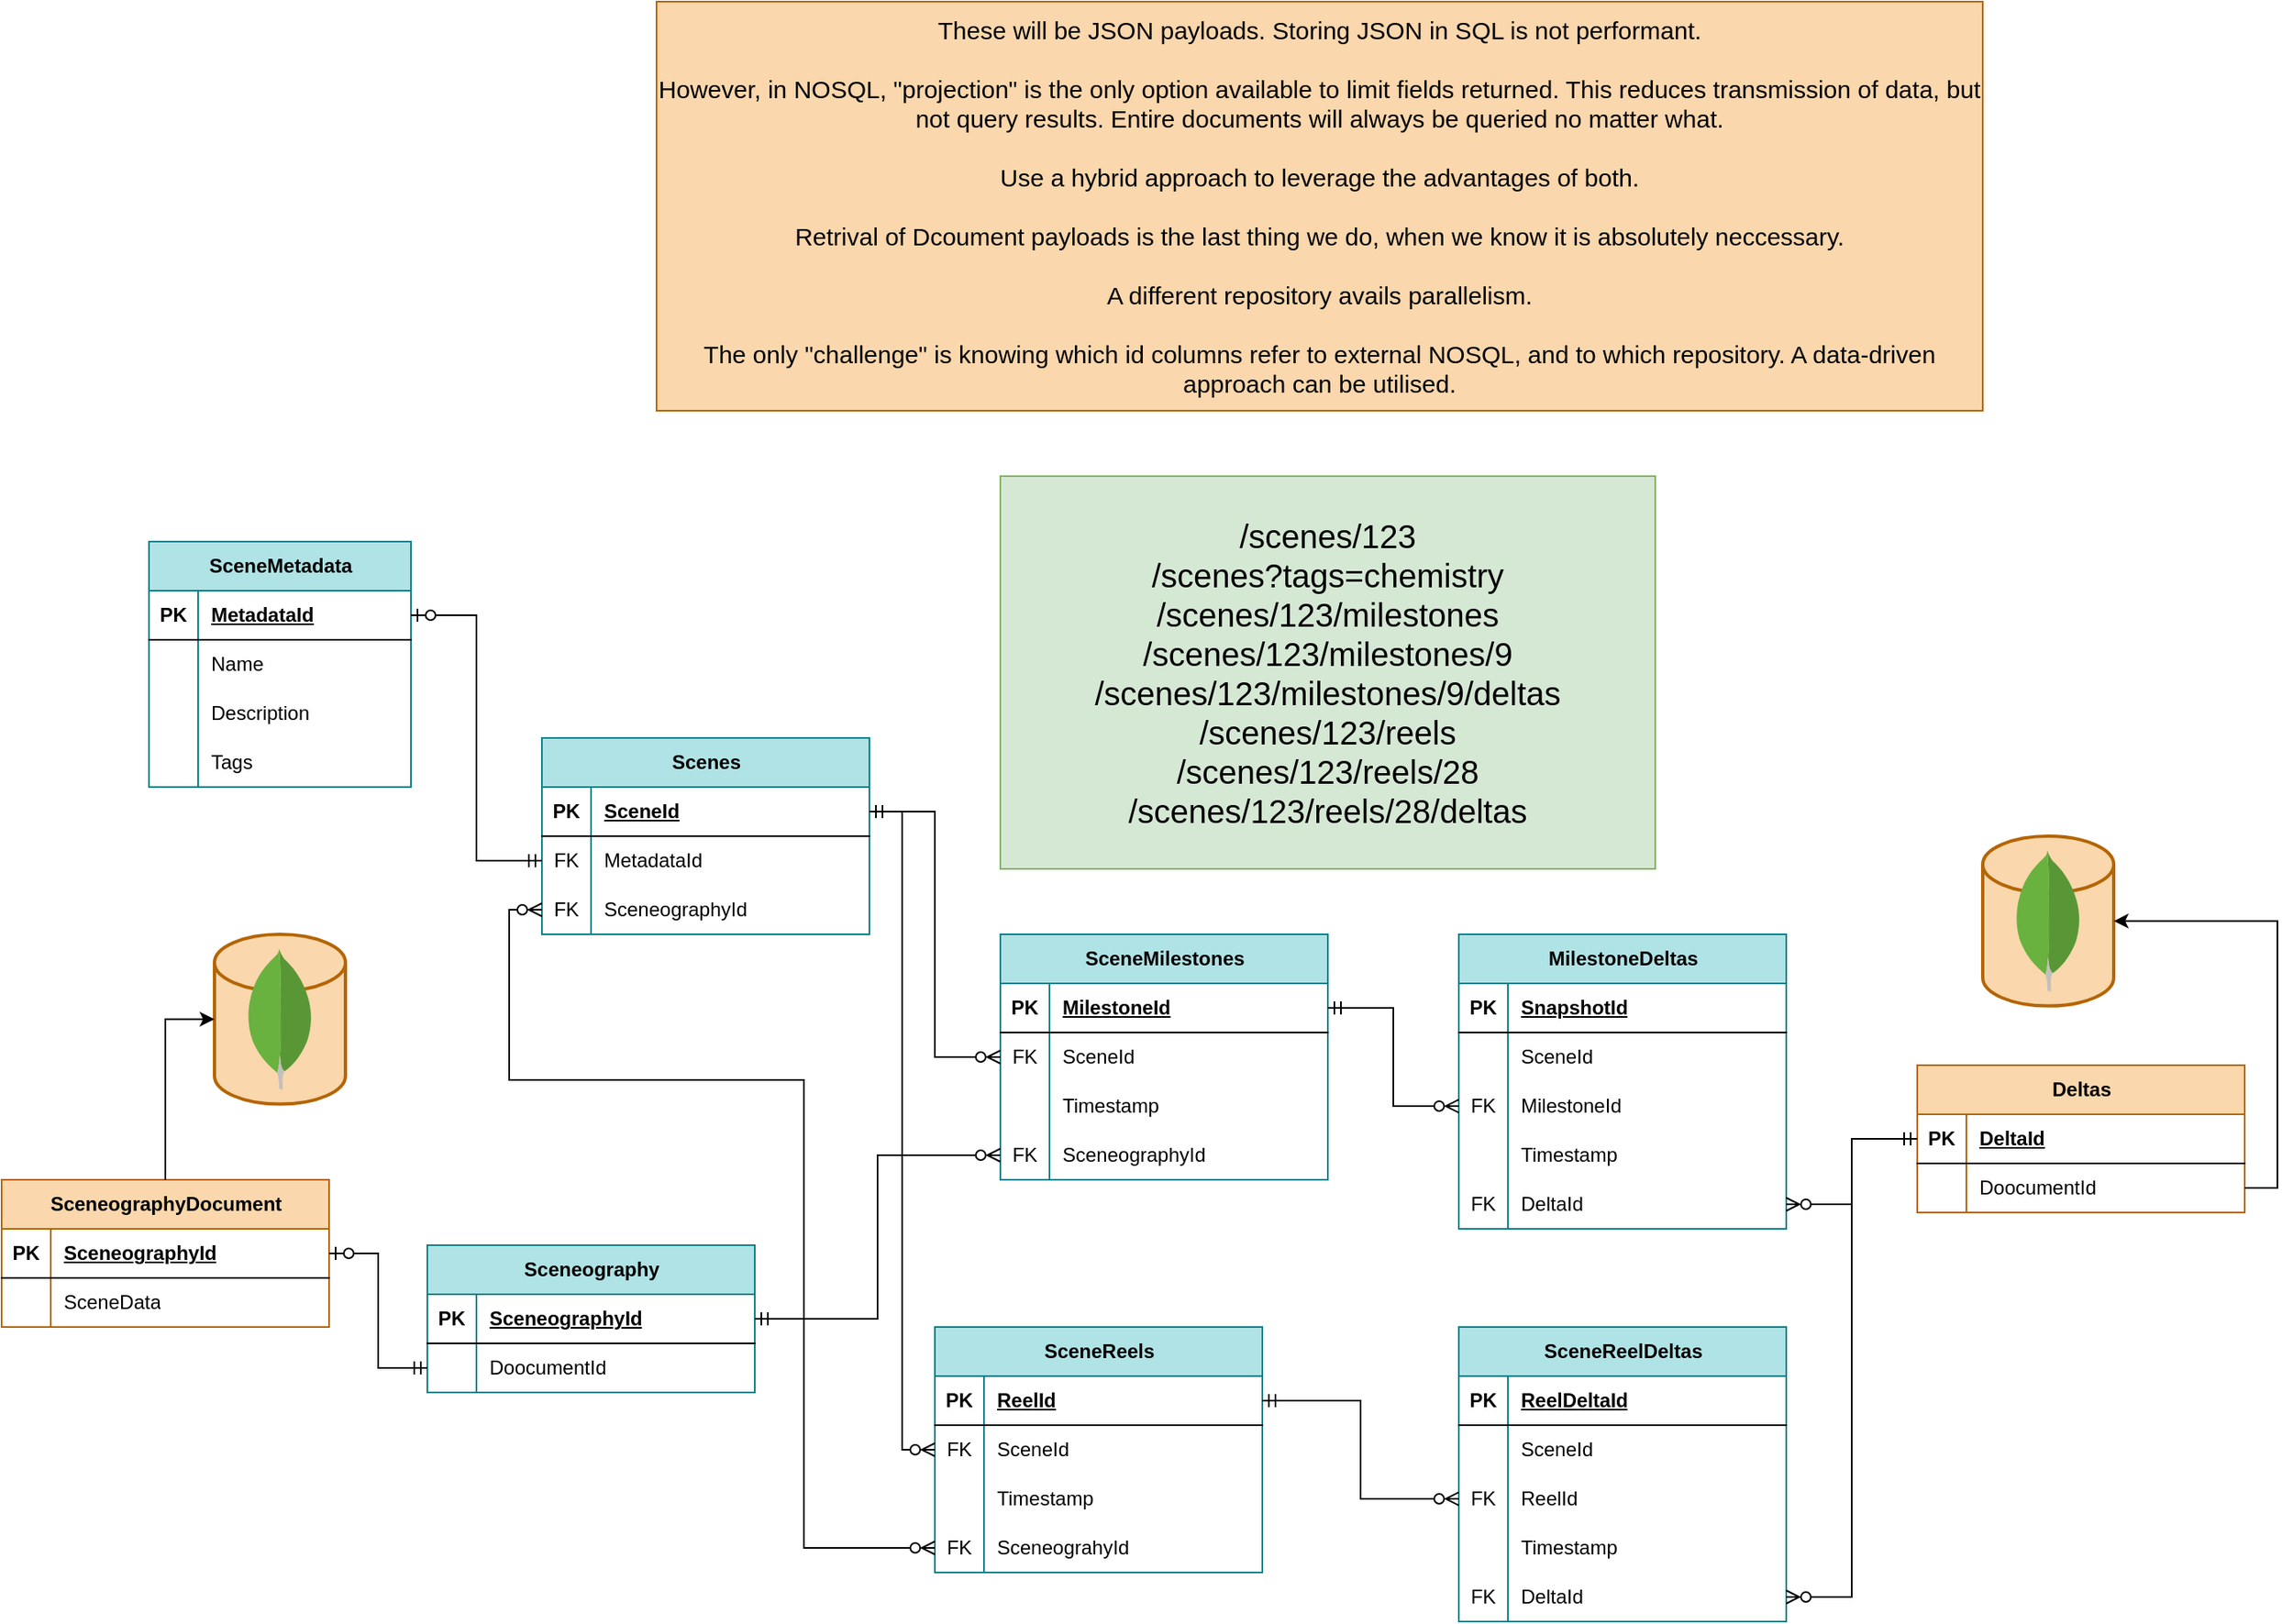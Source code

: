 <mxfile version="22.1.22" type="embed">
  <diagram name="Page-1" id="P_MD2j_ZUE4ZtDfhTyWo">
    <mxGraphModel dx="2121" dy="51" grid="1" gridSize="10" guides="1" tooltips="1" connect="1" arrows="1" fold="1" page="1" pageScale="1" pageWidth="850" pageHeight="1100" math="0" shadow="0">
      <root>
        <mxCell id="0" />
        <mxCell id="1" parent="0" />
        <mxCell id="7uzW13jmtmVl0naT6wPG-2" value="Scenes" style="shape=table;startSize=30;container=1;collapsible=1;childLayout=tableLayout;fixedRows=1;rowLines=0;fontStyle=1;align=center;resizeLast=1;html=1;fillColor=#b0e3e6;strokeColor=#0e8088;" parent="1" vertex="1">
          <mxGeometry x="320" y="1600" width="200" height="120" as="geometry" />
        </mxCell>
        <mxCell id="7uzW13jmtmVl0naT6wPG-3" value="" style="shape=tableRow;horizontal=0;startSize=0;swimlaneHead=0;swimlaneBody=0;fillColor=none;collapsible=0;dropTarget=0;points=[[0,0.5],[1,0.5]];portConstraint=eastwest;top=0;left=0;right=0;bottom=1;" parent="7uzW13jmtmVl0naT6wPG-2" vertex="1">
          <mxGeometry y="30" width="200" height="30" as="geometry" />
        </mxCell>
        <mxCell id="7uzW13jmtmVl0naT6wPG-4" value="PK" style="shape=partialRectangle;connectable=0;fillColor=none;top=0;left=0;bottom=0;right=0;fontStyle=1;overflow=hidden;whiteSpace=wrap;html=1;" parent="7uzW13jmtmVl0naT6wPG-3" vertex="1">
          <mxGeometry width="30" height="30" as="geometry">
            <mxRectangle width="30" height="30" as="alternateBounds" />
          </mxGeometry>
        </mxCell>
        <mxCell id="7uzW13jmtmVl0naT6wPG-5" value="SceneId" style="shape=partialRectangle;connectable=0;fillColor=none;top=0;left=0;bottom=0;right=0;align=left;spacingLeft=6;fontStyle=5;overflow=hidden;whiteSpace=wrap;html=1;" parent="7uzW13jmtmVl0naT6wPG-3" vertex="1">
          <mxGeometry x="30" width="170" height="30" as="geometry">
            <mxRectangle width="170" height="30" as="alternateBounds" />
          </mxGeometry>
        </mxCell>
        <mxCell id="7uzW13jmtmVl0naT6wPG-6" value="" style="shape=tableRow;horizontal=0;startSize=0;swimlaneHead=0;swimlaneBody=0;fillColor=none;collapsible=0;dropTarget=0;points=[[0,0.5],[1,0.5]];portConstraint=eastwest;top=0;left=0;right=0;bottom=0;" parent="7uzW13jmtmVl0naT6wPG-2" vertex="1">
          <mxGeometry y="60" width="200" height="30" as="geometry" />
        </mxCell>
        <mxCell id="7uzW13jmtmVl0naT6wPG-7" value="FK" style="shape=partialRectangle;connectable=0;fillColor=none;top=0;left=0;bottom=0;right=0;editable=1;overflow=hidden;whiteSpace=wrap;html=1;" parent="7uzW13jmtmVl0naT6wPG-6" vertex="1">
          <mxGeometry width="30" height="30" as="geometry">
            <mxRectangle width="30" height="30" as="alternateBounds" />
          </mxGeometry>
        </mxCell>
        <mxCell id="7uzW13jmtmVl0naT6wPG-8" value="MetadataId" style="shape=partialRectangle;connectable=0;fillColor=none;top=0;left=0;bottom=0;right=0;align=left;spacingLeft=6;overflow=hidden;whiteSpace=wrap;html=1;" parent="7uzW13jmtmVl0naT6wPG-6" vertex="1">
          <mxGeometry x="30" width="170" height="30" as="geometry">
            <mxRectangle width="170" height="30" as="alternateBounds" />
          </mxGeometry>
        </mxCell>
        <mxCell id="7uzW13jmtmVl0naT6wPG-9" value="" style="shape=tableRow;horizontal=0;startSize=0;swimlaneHead=0;swimlaneBody=0;fillColor=none;collapsible=0;dropTarget=0;points=[[0,0.5],[1,0.5]];portConstraint=eastwest;top=0;left=0;right=0;bottom=0;" parent="7uzW13jmtmVl0naT6wPG-2" vertex="1">
          <mxGeometry y="90" width="200" height="30" as="geometry" />
        </mxCell>
        <mxCell id="7uzW13jmtmVl0naT6wPG-10" value="FK" style="shape=partialRectangle;connectable=0;fillColor=none;top=0;left=0;bottom=0;right=0;editable=1;overflow=hidden;whiteSpace=wrap;html=1;" parent="7uzW13jmtmVl0naT6wPG-9" vertex="1">
          <mxGeometry width="30" height="30" as="geometry">
            <mxRectangle width="30" height="30" as="alternateBounds" />
          </mxGeometry>
        </mxCell>
        <mxCell id="7uzW13jmtmVl0naT6wPG-11" value="SceneographyId" style="shape=partialRectangle;connectable=0;fillColor=none;top=0;left=0;bottom=0;right=0;align=left;spacingLeft=6;overflow=hidden;whiteSpace=wrap;html=1;" parent="7uzW13jmtmVl0naT6wPG-9" vertex="1">
          <mxGeometry x="30" width="170" height="30" as="geometry">
            <mxRectangle width="170" height="30" as="alternateBounds" />
          </mxGeometry>
        </mxCell>
        <mxCell id="7uzW13jmtmVl0naT6wPG-27" value="SceneMilestones" style="shape=table;startSize=30;container=1;collapsible=1;childLayout=tableLayout;fixedRows=1;rowLines=0;fontStyle=1;align=center;resizeLast=1;html=1;fillColor=#b0e3e6;strokeColor=#0e8088;" parent="1" vertex="1">
          <mxGeometry x="600" y="1720" width="200" height="150" as="geometry" />
        </mxCell>
        <mxCell id="7uzW13jmtmVl0naT6wPG-28" value="" style="shape=tableRow;horizontal=0;startSize=0;swimlaneHead=0;swimlaneBody=0;fillColor=none;collapsible=0;dropTarget=0;points=[[0,0.5],[1,0.5]];portConstraint=eastwest;top=0;left=0;right=0;bottom=1;" parent="7uzW13jmtmVl0naT6wPG-27" vertex="1">
          <mxGeometry y="30" width="200" height="30" as="geometry" />
        </mxCell>
        <mxCell id="7uzW13jmtmVl0naT6wPG-29" value="PK" style="shape=partialRectangle;connectable=0;fillColor=none;top=0;left=0;bottom=0;right=0;fontStyle=1;overflow=hidden;whiteSpace=wrap;html=1;" parent="7uzW13jmtmVl0naT6wPG-28" vertex="1">
          <mxGeometry width="30" height="30" as="geometry">
            <mxRectangle width="30" height="30" as="alternateBounds" />
          </mxGeometry>
        </mxCell>
        <mxCell id="7uzW13jmtmVl0naT6wPG-30" value="MilestoneId" style="shape=partialRectangle;connectable=0;fillColor=none;top=0;left=0;bottom=0;right=0;align=left;spacingLeft=6;fontStyle=5;overflow=hidden;whiteSpace=wrap;html=1;" parent="7uzW13jmtmVl0naT6wPG-28" vertex="1">
          <mxGeometry x="30" width="170" height="30" as="geometry">
            <mxRectangle width="170" height="30" as="alternateBounds" />
          </mxGeometry>
        </mxCell>
        <mxCell id="7uzW13jmtmVl0naT6wPG-31" value="" style="shape=tableRow;horizontal=0;startSize=0;swimlaneHead=0;swimlaneBody=0;fillColor=none;collapsible=0;dropTarget=0;points=[[0,0.5],[1,0.5]];portConstraint=eastwest;top=0;left=0;right=0;bottom=0;" parent="7uzW13jmtmVl0naT6wPG-27" vertex="1">
          <mxGeometry y="60" width="200" height="30" as="geometry" />
        </mxCell>
        <mxCell id="7uzW13jmtmVl0naT6wPG-32" value="FK" style="shape=partialRectangle;connectable=0;fillColor=none;top=0;left=0;bottom=0;right=0;editable=1;overflow=hidden;whiteSpace=wrap;html=1;" parent="7uzW13jmtmVl0naT6wPG-31" vertex="1">
          <mxGeometry width="30" height="30" as="geometry">
            <mxRectangle width="30" height="30" as="alternateBounds" />
          </mxGeometry>
        </mxCell>
        <mxCell id="7uzW13jmtmVl0naT6wPG-33" value="SceneId" style="shape=partialRectangle;connectable=0;fillColor=none;top=0;left=0;bottom=0;right=0;align=left;spacingLeft=6;overflow=hidden;whiteSpace=wrap;html=1;" parent="7uzW13jmtmVl0naT6wPG-31" vertex="1">
          <mxGeometry x="30" width="170" height="30" as="geometry">
            <mxRectangle width="170" height="30" as="alternateBounds" />
          </mxGeometry>
        </mxCell>
        <mxCell id="7uzW13jmtmVl0naT6wPG-34" value="" style="shape=tableRow;horizontal=0;startSize=0;swimlaneHead=0;swimlaneBody=0;fillColor=none;collapsible=0;dropTarget=0;points=[[0,0.5],[1,0.5]];portConstraint=eastwest;top=0;left=0;right=0;bottom=0;" parent="7uzW13jmtmVl0naT6wPG-27" vertex="1">
          <mxGeometry y="90" width="200" height="30" as="geometry" />
        </mxCell>
        <mxCell id="7uzW13jmtmVl0naT6wPG-35" value="" style="shape=partialRectangle;connectable=0;fillColor=none;top=0;left=0;bottom=0;right=0;editable=1;overflow=hidden;whiteSpace=wrap;html=1;" parent="7uzW13jmtmVl0naT6wPG-34" vertex="1">
          <mxGeometry width="30" height="30" as="geometry">
            <mxRectangle width="30" height="30" as="alternateBounds" />
          </mxGeometry>
        </mxCell>
        <mxCell id="7uzW13jmtmVl0naT6wPG-36" value="Timestamp" style="shape=partialRectangle;connectable=0;fillColor=none;top=0;left=0;bottom=0;right=0;align=left;spacingLeft=6;overflow=hidden;whiteSpace=wrap;html=1;" parent="7uzW13jmtmVl0naT6wPG-34" vertex="1">
          <mxGeometry x="30" width="170" height="30" as="geometry">
            <mxRectangle width="170" height="30" as="alternateBounds" />
          </mxGeometry>
        </mxCell>
        <mxCell id="7uzW13jmtmVl0naT6wPG-37" value="" style="shape=tableRow;horizontal=0;startSize=0;swimlaneHead=0;swimlaneBody=0;fillColor=none;collapsible=0;dropTarget=0;points=[[0,0.5],[1,0.5]];portConstraint=eastwest;top=0;left=0;right=0;bottom=0;" parent="7uzW13jmtmVl0naT6wPG-27" vertex="1">
          <mxGeometry y="120" width="200" height="30" as="geometry" />
        </mxCell>
        <mxCell id="7uzW13jmtmVl0naT6wPG-38" value="FK" style="shape=partialRectangle;connectable=0;fillColor=none;top=0;left=0;bottom=0;right=0;editable=1;overflow=hidden;whiteSpace=wrap;html=1;" parent="7uzW13jmtmVl0naT6wPG-37" vertex="1">
          <mxGeometry width="30" height="30" as="geometry">
            <mxRectangle width="30" height="30" as="alternateBounds" />
          </mxGeometry>
        </mxCell>
        <mxCell id="7uzW13jmtmVl0naT6wPG-39" value="SceneographyId" style="shape=partialRectangle;connectable=0;fillColor=none;top=0;left=0;bottom=0;right=0;align=left;spacingLeft=6;overflow=hidden;whiteSpace=wrap;html=1;" parent="7uzW13jmtmVl0naT6wPG-37" vertex="1">
          <mxGeometry x="30" width="170" height="30" as="geometry">
            <mxRectangle width="170" height="30" as="alternateBounds" />
          </mxGeometry>
        </mxCell>
        <mxCell id="7uzW13jmtmVl0naT6wPG-46" value="SceneMetadata" style="shape=table;startSize=30;container=1;collapsible=1;childLayout=tableLayout;fixedRows=1;rowLines=0;fontStyle=1;align=center;resizeLast=1;html=1;fillColor=#b0e3e6;strokeColor=#0e8088;" parent="1" vertex="1">
          <mxGeometry x="80" y="1480" width="160" height="150" as="geometry" />
        </mxCell>
        <mxCell id="7uzW13jmtmVl0naT6wPG-47" value="" style="shape=tableRow;horizontal=0;startSize=0;swimlaneHead=0;swimlaneBody=0;fillColor=none;collapsible=0;dropTarget=0;points=[[0,0.5],[1,0.5]];portConstraint=eastwest;top=0;left=0;right=0;bottom=1;" parent="7uzW13jmtmVl0naT6wPG-46" vertex="1">
          <mxGeometry y="30" width="160" height="30" as="geometry" />
        </mxCell>
        <mxCell id="7uzW13jmtmVl0naT6wPG-48" value="PK" style="shape=partialRectangle;connectable=0;fillColor=none;top=0;left=0;bottom=0;right=0;fontStyle=1;overflow=hidden;whiteSpace=wrap;html=1;" parent="7uzW13jmtmVl0naT6wPG-47" vertex="1">
          <mxGeometry width="30" height="30" as="geometry">
            <mxRectangle width="30" height="30" as="alternateBounds" />
          </mxGeometry>
        </mxCell>
        <mxCell id="7uzW13jmtmVl0naT6wPG-49" value="MetadataId" style="shape=partialRectangle;connectable=0;fillColor=none;top=0;left=0;bottom=0;right=0;align=left;spacingLeft=6;fontStyle=5;overflow=hidden;whiteSpace=wrap;html=1;" parent="7uzW13jmtmVl0naT6wPG-47" vertex="1">
          <mxGeometry x="30" width="130" height="30" as="geometry">
            <mxRectangle width="130" height="30" as="alternateBounds" />
          </mxGeometry>
        </mxCell>
        <mxCell id="7uzW13jmtmVl0naT6wPG-50" value="" style="shape=tableRow;horizontal=0;startSize=0;swimlaneHead=0;swimlaneBody=0;fillColor=none;collapsible=0;dropTarget=0;points=[[0,0.5],[1,0.5]];portConstraint=eastwest;top=0;left=0;right=0;bottom=0;" parent="7uzW13jmtmVl0naT6wPG-46" vertex="1">
          <mxGeometry y="60" width="160" height="30" as="geometry" />
        </mxCell>
        <mxCell id="7uzW13jmtmVl0naT6wPG-51" value="" style="shape=partialRectangle;connectable=0;fillColor=none;top=0;left=0;bottom=0;right=0;editable=1;overflow=hidden;whiteSpace=wrap;html=1;" parent="7uzW13jmtmVl0naT6wPG-50" vertex="1">
          <mxGeometry width="30" height="30" as="geometry">
            <mxRectangle width="30" height="30" as="alternateBounds" />
          </mxGeometry>
        </mxCell>
        <mxCell id="7uzW13jmtmVl0naT6wPG-52" value="Name" style="shape=partialRectangle;connectable=0;fillColor=none;top=0;left=0;bottom=0;right=0;align=left;spacingLeft=6;overflow=hidden;whiteSpace=wrap;html=1;" parent="7uzW13jmtmVl0naT6wPG-50" vertex="1">
          <mxGeometry x="30" width="130" height="30" as="geometry">
            <mxRectangle width="130" height="30" as="alternateBounds" />
          </mxGeometry>
        </mxCell>
        <mxCell id="7uzW13jmtmVl0naT6wPG-53" value="" style="shape=tableRow;horizontal=0;startSize=0;swimlaneHead=0;swimlaneBody=0;fillColor=none;collapsible=0;dropTarget=0;points=[[0,0.5],[1,0.5]];portConstraint=eastwest;top=0;left=0;right=0;bottom=0;" parent="7uzW13jmtmVl0naT6wPG-46" vertex="1">
          <mxGeometry y="90" width="160" height="30" as="geometry" />
        </mxCell>
        <mxCell id="7uzW13jmtmVl0naT6wPG-54" value="" style="shape=partialRectangle;connectable=0;fillColor=none;top=0;left=0;bottom=0;right=0;editable=1;overflow=hidden;whiteSpace=wrap;html=1;" parent="7uzW13jmtmVl0naT6wPG-53" vertex="1">
          <mxGeometry width="30" height="30" as="geometry">
            <mxRectangle width="30" height="30" as="alternateBounds" />
          </mxGeometry>
        </mxCell>
        <mxCell id="7uzW13jmtmVl0naT6wPG-55" value="Description" style="shape=partialRectangle;connectable=0;fillColor=none;top=0;left=0;bottom=0;right=0;align=left;spacingLeft=6;overflow=hidden;whiteSpace=wrap;html=1;" parent="7uzW13jmtmVl0naT6wPG-53" vertex="1">
          <mxGeometry x="30" width="130" height="30" as="geometry">
            <mxRectangle width="130" height="30" as="alternateBounds" />
          </mxGeometry>
        </mxCell>
        <mxCell id="7uzW13jmtmVl0naT6wPG-56" value="" style="shape=tableRow;horizontal=0;startSize=0;swimlaneHead=0;swimlaneBody=0;fillColor=none;collapsible=0;dropTarget=0;points=[[0,0.5],[1,0.5]];portConstraint=eastwest;top=0;left=0;right=0;bottom=0;" parent="7uzW13jmtmVl0naT6wPG-46" vertex="1">
          <mxGeometry y="120" width="160" height="30" as="geometry" />
        </mxCell>
        <mxCell id="7uzW13jmtmVl0naT6wPG-57" value="" style="shape=partialRectangle;connectable=0;fillColor=none;top=0;left=0;bottom=0;right=0;editable=1;overflow=hidden;whiteSpace=wrap;html=1;" parent="7uzW13jmtmVl0naT6wPG-56" vertex="1">
          <mxGeometry width="30" height="30" as="geometry">
            <mxRectangle width="30" height="30" as="alternateBounds" />
          </mxGeometry>
        </mxCell>
        <mxCell id="7uzW13jmtmVl0naT6wPG-58" value="Tags" style="shape=partialRectangle;connectable=0;fillColor=none;top=0;left=0;bottom=0;right=0;align=left;spacingLeft=6;overflow=hidden;whiteSpace=wrap;html=1;" parent="7uzW13jmtmVl0naT6wPG-56" vertex="1">
          <mxGeometry x="30" width="130" height="30" as="geometry">
            <mxRectangle width="130" height="30" as="alternateBounds" />
          </mxGeometry>
        </mxCell>
        <mxCell id="7uzW13jmtmVl0naT6wPG-60" value="MilestoneDeltas" style="shape=table;startSize=30;container=1;collapsible=1;childLayout=tableLayout;fixedRows=1;rowLines=0;fontStyle=1;align=center;resizeLast=1;html=1;fillColor=#b0e3e6;strokeColor=#0e8088;" parent="1" vertex="1">
          <mxGeometry x="880" y="1720" width="200" height="180" as="geometry" />
        </mxCell>
        <mxCell id="7uzW13jmtmVl0naT6wPG-61" value="" style="shape=tableRow;horizontal=0;startSize=0;swimlaneHead=0;swimlaneBody=0;fillColor=none;collapsible=0;dropTarget=0;points=[[0,0.5],[1,0.5]];portConstraint=eastwest;top=0;left=0;right=0;bottom=1;" parent="7uzW13jmtmVl0naT6wPG-60" vertex="1">
          <mxGeometry y="30" width="200" height="30" as="geometry" />
        </mxCell>
        <mxCell id="7uzW13jmtmVl0naT6wPG-62" value="PK" style="shape=partialRectangle;connectable=0;fillColor=none;top=0;left=0;bottom=0;right=0;fontStyle=1;overflow=hidden;whiteSpace=wrap;html=1;" parent="7uzW13jmtmVl0naT6wPG-61" vertex="1">
          <mxGeometry width="30" height="30" as="geometry">
            <mxRectangle width="30" height="30" as="alternateBounds" />
          </mxGeometry>
        </mxCell>
        <mxCell id="7uzW13jmtmVl0naT6wPG-63" value="SnapshotId" style="shape=partialRectangle;connectable=0;fillColor=none;top=0;left=0;bottom=0;right=0;align=left;spacingLeft=6;fontStyle=5;overflow=hidden;whiteSpace=wrap;html=1;" parent="7uzW13jmtmVl0naT6wPG-61" vertex="1">
          <mxGeometry x="30" width="170" height="30" as="geometry">
            <mxRectangle width="170" height="30" as="alternateBounds" />
          </mxGeometry>
        </mxCell>
        <mxCell id="7uzW13jmtmVl0naT6wPG-64" value="" style="shape=tableRow;horizontal=0;startSize=0;swimlaneHead=0;swimlaneBody=0;fillColor=none;collapsible=0;dropTarget=0;points=[[0,0.5],[1,0.5]];portConstraint=eastwest;top=0;left=0;right=0;bottom=0;" parent="7uzW13jmtmVl0naT6wPG-60" vertex="1">
          <mxGeometry y="60" width="200" height="30" as="geometry" />
        </mxCell>
        <mxCell id="7uzW13jmtmVl0naT6wPG-65" value="" style="shape=partialRectangle;connectable=0;fillColor=none;top=0;left=0;bottom=0;right=0;editable=1;overflow=hidden;whiteSpace=wrap;html=1;" parent="7uzW13jmtmVl0naT6wPG-64" vertex="1">
          <mxGeometry width="30" height="30" as="geometry">
            <mxRectangle width="30" height="30" as="alternateBounds" />
          </mxGeometry>
        </mxCell>
        <mxCell id="7uzW13jmtmVl0naT6wPG-66" value="SceneId" style="shape=partialRectangle;connectable=0;top=0;left=0;bottom=0;right=0;align=left;spacingLeft=6;overflow=hidden;whiteSpace=wrap;html=1;fillColor=none;" parent="7uzW13jmtmVl0naT6wPG-64" vertex="1">
          <mxGeometry x="30" width="170" height="30" as="geometry">
            <mxRectangle width="170" height="30" as="alternateBounds" />
          </mxGeometry>
        </mxCell>
        <mxCell id="7uzW13jmtmVl0naT6wPG-67" value="" style="shape=tableRow;horizontal=0;startSize=0;swimlaneHead=0;swimlaneBody=0;fillColor=none;collapsible=0;dropTarget=0;points=[[0,0.5],[1,0.5]];portConstraint=eastwest;top=0;left=0;right=0;bottom=0;" parent="7uzW13jmtmVl0naT6wPG-60" vertex="1">
          <mxGeometry y="90" width="200" height="30" as="geometry" />
        </mxCell>
        <mxCell id="7uzW13jmtmVl0naT6wPG-68" value="FK" style="shape=partialRectangle;connectable=0;fillColor=none;top=0;left=0;bottom=0;right=0;editable=1;overflow=hidden;whiteSpace=wrap;html=1;" parent="7uzW13jmtmVl0naT6wPG-67" vertex="1">
          <mxGeometry width="30" height="30" as="geometry">
            <mxRectangle width="30" height="30" as="alternateBounds" />
          </mxGeometry>
        </mxCell>
        <mxCell id="7uzW13jmtmVl0naT6wPG-69" value="MilestoneId" style="shape=partialRectangle;connectable=0;fillColor=none;top=0;left=0;bottom=0;right=0;align=left;spacingLeft=6;overflow=hidden;whiteSpace=wrap;html=1;" parent="7uzW13jmtmVl0naT6wPG-67" vertex="1">
          <mxGeometry x="30" width="170" height="30" as="geometry">
            <mxRectangle width="170" height="30" as="alternateBounds" />
          </mxGeometry>
        </mxCell>
        <mxCell id="7uzW13jmtmVl0naT6wPG-70" value="" style="shape=tableRow;horizontal=0;startSize=0;swimlaneHead=0;swimlaneBody=0;fillColor=none;collapsible=0;dropTarget=0;points=[[0,0.5],[1,0.5]];portConstraint=eastwest;top=0;left=0;right=0;bottom=0;" parent="7uzW13jmtmVl0naT6wPG-60" vertex="1">
          <mxGeometry y="120" width="200" height="30" as="geometry" />
        </mxCell>
        <mxCell id="7uzW13jmtmVl0naT6wPG-71" value="" style="shape=partialRectangle;connectable=0;fillColor=none;top=0;left=0;bottom=0;right=0;editable=1;overflow=hidden;whiteSpace=wrap;html=1;" parent="7uzW13jmtmVl0naT6wPG-70" vertex="1">
          <mxGeometry width="30" height="30" as="geometry">
            <mxRectangle width="30" height="30" as="alternateBounds" />
          </mxGeometry>
        </mxCell>
        <mxCell id="7uzW13jmtmVl0naT6wPG-72" value="Timestamp" style="shape=partialRectangle;connectable=0;fillColor=none;top=0;left=0;bottom=0;right=0;align=left;spacingLeft=6;overflow=hidden;whiteSpace=wrap;html=1;" parent="7uzW13jmtmVl0naT6wPG-70" vertex="1">
          <mxGeometry x="30" width="170" height="30" as="geometry">
            <mxRectangle width="170" height="30" as="alternateBounds" />
          </mxGeometry>
        </mxCell>
        <mxCell id="7uzW13jmtmVl0naT6wPG-73" value="" style="shape=tableRow;horizontal=0;startSize=0;swimlaneHead=0;swimlaneBody=0;fillColor=none;collapsible=0;dropTarget=0;points=[[0,0.5],[1,0.5]];portConstraint=eastwest;top=0;left=0;right=0;bottom=0;" parent="7uzW13jmtmVl0naT6wPG-60" vertex="1">
          <mxGeometry y="150" width="200" height="30" as="geometry" />
        </mxCell>
        <mxCell id="7uzW13jmtmVl0naT6wPG-74" value="FK" style="shape=partialRectangle;connectable=0;fillColor=none;top=0;left=0;bottom=0;right=0;editable=1;overflow=hidden;whiteSpace=wrap;html=1;" parent="7uzW13jmtmVl0naT6wPG-73" vertex="1">
          <mxGeometry width="30" height="30" as="geometry">
            <mxRectangle width="30" height="30" as="alternateBounds" />
          </mxGeometry>
        </mxCell>
        <mxCell id="7uzW13jmtmVl0naT6wPG-75" value="DeltaId" style="shape=partialRectangle;connectable=0;fillColor=none;top=0;left=0;bottom=0;right=0;align=left;spacingLeft=6;overflow=hidden;whiteSpace=wrap;html=1;" parent="7uzW13jmtmVl0naT6wPG-73" vertex="1">
          <mxGeometry x="30" width="170" height="30" as="geometry">
            <mxRectangle width="170" height="30" as="alternateBounds" />
          </mxGeometry>
        </mxCell>
        <mxCell id="7uzW13jmtmVl0naT6wPG-82" style="edgeStyle=orthogonalEdgeStyle;rounded=0;orthogonalLoop=1;jettySize=auto;html=1;exitX=0;exitY=0.5;exitDx=0;exitDy=0;entryX=1;entryY=0.5;entryDx=0;entryDy=0;fillColor=#f8cecc;strokeColor=#000000;strokeWidth=1;endArrow=ERmandOne;endFill=0;startArrow=ERzeroToMany;startFill=0;" parent="1" source="7uzW13jmtmVl0naT6wPG-31" target="7uzW13jmtmVl0naT6wPG-3" edge="1">
          <mxGeometry relative="1" as="geometry" />
        </mxCell>
        <mxCell id="7uzW13jmtmVl0naT6wPG-84" value="These will be JSON payloads. Storing JSON in SQL is not performant.&lt;br style=&quot;font-size: 15px;&quot;&gt;&lt;br style=&quot;font-size: 15px;&quot;&gt;However, in NOSQL, &quot;projection&quot; is the only option available to limit fields returned. This reduces transmission of data, but not query results. Entire documents will always be queried no matter what.&lt;br style=&quot;font-size: 15px;&quot;&gt;&lt;br style=&quot;font-size: 15px;&quot;&gt;Use a hybrid approach to leverage the advantages of both.&lt;br style=&quot;font-size: 15px;&quot;&gt;&lt;br style=&quot;font-size: 15px;&quot;&gt;Retrival of Dcoument payloads is the last thing we do, when we know it is absolutely neccessary.&lt;br style=&quot;font-size: 15px;&quot;&gt;&lt;br style=&quot;font-size: 15px;&quot;&gt;A different repository avails parallelism.&lt;br style=&quot;font-size: 15px;&quot;&gt;&lt;br style=&quot;font-size: 15px;&quot;&gt;The only &quot;challenge&quot; is knowing which id columns refer to external NOSQL, and to which repository. A data-driven approach can be utilised." style="rounded=0;whiteSpace=wrap;html=1;fillColor=#fad7ac;strokeColor=#b46504;fontSize=15;" parent="1" vertex="1">
          <mxGeometry x="390" y="1150" width="810" height="250" as="geometry" />
        </mxCell>
        <mxCell id="7uzW13jmtmVl0naT6wPG-91" value="&lt;font style=&quot;font-size: 20px;&quot;&gt;/scenes/123&lt;br&gt;/scenes?tags=chemistry&lt;br&gt;/scenes/123/milestones&lt;br&gt;/scenes/123/milestones/9&lt;br&gt;/scenes/123/milestones/9/deltas&lt;br&gt;/scenes/123/reels&lt;br&gt;/scenes/123/reels/28&lt;br&gt;/scenes/123/reels/28/deltas&lt;/font&gt;" style="rounded=0;whiteSpace=wrap;html=1;fillColor=#d5e8d4;strokeColor=#82b366;" parent="1" vertex="1">
          <mxGeometry x="600" y="1440" width="400" height="240" as="geometry" />
        </mxCell>
        <mxCell id="7uzW13jmtmVl0naT6wPG-92" value="SceneReels" style="shape=table;startSize=30;container=1;collapsible=1;childLayout=tableLayout;fixedRows=1;rowLines=0;fontStyle=1;align=center;resizeLast=1;html=1;fillColor=#b0e3e6;strokeColor=#0e8088;" parent="1" vertex="1">
          <mxGeometry x="560" y="1960" width="200" height="150" as="geometry" />
        </mxCell>
        <mxCell id="7uzW13jmtmVl0naT6wPG-93" value="" style="shape=tableRow;horizontal=0;startSize=0;swimlaneHead=0;swimlaneBody=0;fillColor=none;collapsible=0;dropTarget=0;points=[[0,0.5],[1,0.5]];portConstraint=eastwest;top=0;left=0;right=0;bottom=1;" parent="7uzW13jmtmVl0naT6wPG-92" vertex="1">
          <mxGeometry y="30" width="200" height="30" as="geometry" />
        </mxCell>
        <mxCell id="7uzW13jmtmVl0naT6wPG-94" value="PK" style="shape=partialRectangle;connectable=0;fillColor=none;top=0;left=0;bottom=0;right=0;fontStyle=1;overflow=hidden;whiteSpace=wrap;html=1;" parent="7uzW13jmtmVl0naT6wPG-93" vertex="1">
          <mxGeometry width="30" height="30" as="geometry">
            <mxRectangle width="30" height="30" as="alternateBounds" />
          </mxGeometry>
        </mxCell>
        <mxCell id="7uzW13jmtmVl0naT6wPG-95" value="ReelId" style="shape=partialRectangle;connectable=0;fillColor=none;top=0;left=0;bottom=0;right=0;align=left;spacingLeft=6;fontStyle=5;overflow=hidden;whiteSpace=wrap;html=1;" parent="7uzW13jmtmVl0naT6wPG-93" vertex="1">
          <mxGeometry x="30" width="170" height="30" as="geometry">
            <mxRectangle width="170" height="30" as="alternateBounds" />
          </mxGeometry>
        </mxCell>
        <mxCell id="7uzW13jmtmVl0naT6wPG-96" value="" style="shape=tableRow;horizontal=0;startSize=0;swimlaneHead=0;swimlaneBody=0;fillColor=none;collapsible=0;dropTarget=0;points=[[0,0.5],[1,0.5]];portConstraint=eastwest;top=0;left=0;right=0;bottom=0;" parent="7uzW13jmtmVl0naT6wPG-92" vertex="1">
          <mxGeometry y="60" width="200" height="30" as="geometry" />
        </mxCell>
        <mxCell id="7uzW13jmtmVl0naT6wPG-97" value="FK" style="shape=partialRectangle;connectable=0;fillColor=none;top=0;left=0;bottom=0;right=0;editable=1;overflow=hidden;whiteSpace=wrap;html=1;" parent="7uzW13jmtmVl0naT6wPG-96" vertex="1">
          <mxGeometry width="30" height="30" as="geometry">
            <mxRectangle width="30" height="30" as="alternateBounds" />
          </mxGeometry>
        </mxCell>
        <mxCell id="7uzW13jmtmVl0naT6wPG-98" value="SceneId" style="shape=partialRectangle;connectable=0;fillColor=none;top=0;left=0;bottom=0;right=0;align=left;spacingLeft=6;overflow=hidden;whiteSpace=wrap;html=1;" parent="7uzW13jmtmVl0naT6wPG-96" vertex="1">
          <mxGeometry x="30" width="170" height="30" as="geometry">
            <mxRectangle width="170" height="30" as="alternateBounds" />
          </mxGeometry>
        </mxCell>
        <mxCell id="7uzW13jmtmVl0naT6wPG-99" value="" style="shape=tableRow;horizontal=0;startSize=0;swimlaneHead=0;swimlaneBody=0;fillColor=none;collapsible=0;dropTarget=0;points=[[0,0.5],[1,0.5]];portConstraint=eastwest;top=0;left=0;right=0;bottom=0;" parent="7uzW13jmtmVl0naT6wPG-92" vertex="1">
          <mxGeometry y="90" width="200" height="30" as="geometry" />
        </mxCell>
        <mxCell id="7uzW13jmtmVl0naT6wPG-100" value="" style="shape=partialRectangle;connectable=0;fillColor=none;top=0;left=0;bottom=0;right=0;editable=1;overflow=hidden;whiteSpace=wrap;html=1;" parent="7uzW13jmtmVl0naT6wPG-99" vertex="1">
          <mxGeometry width="30" height="30" as="geometry">
            <mxRectangle width="30" height="30" as="alternateBounds" />
          </mxGeometry>
        </mxCell>
        <mxCell id="7uzW13jmtmVl0naT6wPG-101" value="Timestamp" style="shape=partialRectangle;connectable=0;fillColor=none;top=0;left=0;bottom=0;right=0;align=left;spacingLeft=6;overflow=hidden;whiteSpace=wrap;html=1;" parent="7uzW13jmtmVl0naT6wPG-99" vertex="1">
          <mxGeometry x="30" width="170" height="30" as="geometry">
            <mxRectangle width="170" height="30" as="alternateBounds" />
          </mxGeometry>
        </mxCell>
        <mxCell id="7uzW13jmtmVl0naT6wPG-108" value="" style="shape=tableRow;horizontal=0;startSize=0;swimlaneHead=0;swimlaneBody=0;fillColor=none;collapsible=0;dropTarget=0;points=[[0,0.5],[1,0.5]];portConstraint=eastwest;top=0;left=0;right=0;bottom=0;" parent="7uzW13jmtmVl0naT6wPG-92" vertex="1">
          <mxGeometry y="120" width="200" height="30" as="geometry" />
        </mxCell>
        <mxCell id="7uzW13jmtmVl0naT6wPG-109" value="FK" style="shape=partialRectangle;connectable=0;fillColor=none;top=0;left=0;bottom=0;right=0;editable=1;overflow=hidden;whiteSpace=wrap;html=1;" parent="7uzW13jmtmVl0naT6wPG-108" vertex="1">
          <mxGeometry width="30" height="30" as="geometry">
            <mxRectangle width="30" height="30" as="alternateBounds" />
          </mxGeometry>
        </mxCell>
        <mxCell id="7uzW13jmtmVl0naT6wPG-110" value="SceneograhyId" style="shape=partialRectangle;connectable=0;fillColor=none;top=0;left=0;bottom=0;right=0;align=left;spacingLeft=6;overflow=hidden;whiteSpace=wrap;html=1;" parent="7uzW13jmtmVl0naT6wPG-108" vertex="1">
          <mxGeometry x="30" width="170" height="30" as="geometry">
            <mxRectangle width="170" height="30" as="alternateBounds" />
          </mxGeometry>
        </mxCell>
        <mxCell id="7uzW13jmtmVl0naT6wPG-111" value="SceneReelDeltas" style="shape=table;startSize=30;container=1;collapsible=1;childLayout=tableLayout;fixedRows=1;rowLines=0;fontStyle=1;align=center;resizeLast=1;html=1;fillColor=#b0e3e6;strokeColor=#0e8088;" parent="1" vertex="1">
          <mxGeometry x="880" y="1960" width="200" height="180" as="geometry" />
        </mxCell>
        <mxCell id="7uzW13jmtmVl0naT6wPG-112" value="" style="shape=tableRow;horizontal=0;startSize=0;swimlaneHead=0;swimlaneBody=0;fillColor=none;collapsible=0;dropTarget=0;points=[[0,0.5],[1,0.5]];portConstraint=eastwest;top=0;left=0;right=0;bottom=1;" parent="7uzW13jmtmVl0naT6wPG-111" vertex="1">
          <mxGeometry y="30" width="200" height="30" as="geometry" />
        </mxCell>
        <mxCell id="7uzW13jmtmVl0naT6wPG-113" value="PK" style="shape=partialRectangle;connectable=0;fillColor=none;top=0;left=0;bottom=0;right=0;fontStyle=1;overflow=hidden;whiteSpace=wrap;html=1;" parent="7uzW13jmtmVl0naT6wPG-112" vertex="1">
          <mxGeometry width="30" height="30" as="geometry">
            <mxRectangle width="30" height="30" as="alternateBounds" />
          </mxGeometry>
        </mxCell>
        <mxCell id="7uzW13jmtmVl0naT6wPG-114" value="ReelDeltaId" style="shape=partialRectangle;connectable=0;fillColor=none;top=0;left=0;bottom=0;right=0;align=left;spacingLeft=6;fontStyle=5;overflow=hidden;whiteSpace=wrap;html=1;" parent="7uzW13jmtmVl0naT6wPG-112" vertex="1">
          <mxGeometry x="30" width="170" height="30" as="geometry">
            <mxRectangle width="170" height="30" as="alternateBounds" />
          </mxGeometry>
        </mxCell>
        <mxCell id="7uzW13jmtmVl0naT6wPG-115" value="" style="shape=tableRow;horizontal=0;startSize=0;swimlaneHead=0;swimlaneBody=0;fillColor=none;collapsible=0;dropTarget=0;points=[[0,0.5],[1,0.5]];portConstraint=eastwest;top=0;left=0;right=0;bottom=0;" parent="7uzW13jmtmVl0naT6wPG-111" vertex="1">
          <mxGeometry y="60" width="200" height="30" as="geometry" />
        </mxCell>
        <mxCell id="7uzW13jmtmVl0naT6wPG-116" value="" style="shape=partialRectangle;connectable=0;fillColor=none;top=0;left=0;bottom=0;right=0;editable=1;overflow=hidden;whiteSpace=wrap;html=1;" parent="7uzW13jmtmVl0naT6wPG-115" vertex="1">
          <mxGeometry width="30" height="30" as="geometry">
            <mxRectangle width="30" height="30" as="alternateBounds" />
          </mxGeometry>
        </mxCell>
        <mxCell id="7uzW13jmtmVl0naT6wPG-117" value="SceneId" style="shape=partialRectangle;connectable=0;top=0;left=0;bottom=0;right=0;align=left;spacingLeft=6;overflow=hidden;whiteSpace=wrap;html=1;fillColor=none;" parent="7uzW13jmtmVl0naT6wPG-115" vertex="1">
          <mxGeometry x="30" width="170" height="30" as="geometry">
            <mxRectangle width="170" height="30" as="alternateBounds" />
          </mxGeometry>
        </mxCell>
        <mxCell id="7uzW13jmtmVl0naT6wPG-118" value="" style="shape=tableRow;horizontal=0;startSize=0;swimlaneHead=0;swimlaneBody=0;fillColor=none;collapsible=0;dropTarget=0;points=[[0,0.5],[1,0.5]];portConstraint=eastwest;top=0;left=0;right=0;bottom=0;" parent="7uzW13jmtmVl0naT6wPG-111" vertex="1">
          <mxGeometry y="90" width="200" height="30" as="geometry" />
        </mxCell>
        <mxCell id="7uzW13jmtmVl0naT6wPG-119" value="FK" style="shape=partialRectangle;connectable=0;fillColor=none;top=0;left=0;bottom=0;right=0;editable=1;overflow=hidden;whiteSpace=wrap;html=1;" parent="7uzW13jmtmVl0naT6wPG-118" vertex="1">
          <mxGeometry width="30" height="30" as="geometry">
            <mxRectangle width="30" height="30" as="alternateBounds" />
          </mxGeometry>
        </mxCell>
        <mxCell id="7uzW13jmtmVl0naT6wPG-120" value="ReelId" style="shape=partialRectangle;connectable=0;fillColor=none;top=0;left=0;bottom=0;right=0;align=left;spacingLeft=6;overflow=hidden;whiteSpace=wrap;html=1;" parent="7uzW13jmtmVl0naT6wPG-118" vertex="1">
          <mxGeometry x="30" width="170" height="30" as="geometry">
            <mxRectangle width="170" height="30" as="alternateBounds" />
          </mxGeometry>
        </mxCell>
        <mxCell id="7uzW13jmtmVl0naT6wPG-121" value="" style="shape=tableRow;horizontal=0;startSize=0;swimlaneHead=0;swimlaneBody=0;fillColor=none;collapsible=0;dropTarget=0;points=[[0,0.5],[1,0.5]];portConstraint=eastwest;top=0;left=0;right=0;bottom=0;" parent="7uzW13jmtmVl0naT6wPG-111" vertex="1">
          <mxGeometry y="120" width="200" height="30" as="geometry" />
        </mxCell>
        <mxCell id="7uzW13jmtmVl0naT6wPG-122" value="" style="shape=partialRectangle;connectable=0;fillColor=none;top=0;left=0;bottom=0;right=0;editable=1;overflow=hidden;whiteSpace=wrap;html=1;" parent="7uzW13jmtmVl0naT6wPG-121" vertex="1">
          <mxGeometry width="30" height="30" as="geometry">
            <mxRectangle width="30" height="30" as="alternateBounds" />
          </mxGeometry>
        </mxCell>
        <mxCell id="7uzW13jmtmVl0naT6wPG-123" value="Timestamp" style="shape=partialRectangle;connectable=0;fillColor=none;top=0;left=0;bottom=0;right=0;align=left;spacingLeft=6;overflow=hidden;whiteSpace=wrap;html=1;" parent="7uzW13jmtmVl0naT6wPG-121" vertex="1">
          <mxGeometry x="30" width="170" height="30" as="geometry">
            <mxRectangle width="170" height="30" as="alternateBounds" />
          </mxGeometry>
        </mxCell>
        <mxCell id="7uzW13jmtmVl0naT6wPG-130" value="" style="shape=tableRow;horizontal=0;startSize=0;swimlaneHead=0;swimlaneBody=0;fillColor=none;collapsible=0;dropTarget=0;points=[[0,0.5],[1,0.5]];portConstraint=eastwest;top=0;left=0;right=0;bottom=0;" parent="7uzW13jmtmVl0naT6wPG-111" vertex="1">
          <mxGeometry y="150" width="200" height="30" as="geometry" />
        </mxCell>
        <mxCell id="7uzW13jmtmVl0naT6wPG-131" value="FK" style="shape=partialRectangle;connectable=0;fillColor=none;top=0;left=0;bottom=0;right=0;editable=1;overflow=hidden;whiteSpace=wrap;html=1;" parent="7uzW13jmtmVl0naT6wPG-130" vertex="1">
          <mxGeometry width="30" height="30" as="geometry">
            <mxRectangle width="30" height="30" as="alternateBounds" />
          </mxGeometry>
        </mxCell>
        <mxCell id="7uzW13jmtmVl0naT6wPG-132" value="DeltaId" style="shape=partialRectangle;connectable=0;fillColor=none;top=0;left=0;bottom=0;right=0;align=left;spacingLeft=6;overflow=hidden;whiteSpace=wrap;html=1;" parent="7uzW13jmtmVl0naT6wPG-130" vertex="1">
          <mxGeometry x="30" width="170" height="30" as="geometry">
            <mxRectangle width="170" height="30" as="alternateBounds" />
          </mxGeometry>
        </mxCell>
        <mxCell id="VCc06Huhf4M4Kn4SCSJR-1" value="Sceneography" style="shape=table;startSize=30;container=1;collapsible=1;childLayout=tableLayout;fixedRows=1;rowLines=0;fontStyle=1;align=center;resizeLast=1;html=1;fillColor=#b0e3e6;strokeColor=#0e8088;" parent="1" vertex="1">
          <mxGeometry x="250" y="1910" width="200" height="90" as="geometry" />
        </mxCell>
        <mxCell id="VCc06Huhf4M4Kn4SCSJR-2" value="" style="shape=tableRow;horizontal=0;startSize=0;swimlaneHead=0;swimlaneBody=0;fillColor=none;collapsible=0;dropTarget=0;points=[[0,0.5],[1,0.5]];portConstraint=eastwest;top=0;left=0;right=0;bottom=1;" parent="VCc06Huhf4M4Kn4SCSJR-1" vertex="1">
          <mxGeometry y="30" width="200" height="30" as="geometry" />
        </mxCell>
        <mxCell id="VCc06Huhf4M4Kn4SCSJR-3" value="PK" style="shape=partialRectangle;connectable=0;fillColor=none;top=0;left=0;bottom=0;right=0;fontStyle=1;overflow=hidden;whiteSpace=wrap;html=1;" parent="VCc06Huhf4M4Kn4SCSJR-2" vertex="1">
          <mxGeometry width="30" height="30" as="geometry">
            <mxRectangle width="30" height="30" as="alternateBounds" />
          </mxGeometry>
        </mxCell>
        <mxCell id="VCc06Huhf4M4Kn4SCSJR-4" value="SceneographyId" style="shape=partialRectangle;connectable=0;fillColor=none;top=0;left=0;bottom=0;right=0;align=left;spacingLeft=6;fontStyle=5;overflow=hidden;whiteSpace=wrap;html=1;" parent="VCc06Huhf4M4Kn4SCSJR-2" vertex="1">
          <mxGeometry x="30" width="170" height="30" as="geometry">
            <mxRectangle width="170" height="30" as="alternateBounds" />
          </mxGeometry>
        </mxCell>
        <mxCell id="VCc06Huhf4M4Kn4SCSJR-5" value="" style="shape=tableRow;horizontal=0;startSize=0;swimlaneHead=0;swimlaneBody=0;fillColor=none;collapsible=0;dropTarget=0;points=[[0,0.5],[1,0.5]];portConstraint=eastwest;top=0;left=0;right=0;bottom=0;" parent="VCc06Huhf4M4Kn4SCSJR-1" vertex="1">
          <mxGeometry y="60" width="200" height="30" as="geometry" />
        </mxCell>
        <mxCell id="VCc06Huhf4M4Kn4SCSJR-6" value="" style="shape=partialRectangle;connectable=0;fillColor=none;top=0;left=0;bottom=0;right=0;editable=1;overflow=hidden;whiteSpace=wrap;html=1;" parent="VCc06Huhf4M4Kn4SCSJR-5" vertex="1">
          <mxGeometry width="30" height="30" as="geometry">
            <mxRectangle width="30" height="30" as="alternateBounds" />
          </mxGeometry>
        </mxCell>
        <mxCell id="VCc06Huhf4M4Kn4SCSJR-7" value="DoocumentId" style="shape=partialRectangle;connectable=0;top=0;left=0;bottom=0;right=0;align=left;spacingLeft=6;overflow=hidden;whiteSpace=wrap;html=1;fillColor=none;" parent="VCc06Huhf4M4Kn4SCSJR-5" vertex="1">
          <mxGeometry x="30" width="170" height="30" as="geometry">
            <mxRectangle width="170" height="30" as="alternateBounds" />
          </mxGeometry>
        </mxCell>
        <mxCell id="VCc06Huhf4M4Kn4SCSJR-23" value="Deltas" style="shape=table;startSize=30;container=1;collapsible=1;childLayout=tableLayout;fixedRows=1;rowLines=0;fontStyle=1;align=center;resizeLast=1;html=1;fillColor=#fad7ac;strokeColor=#b46504;" parent="1" vertex="1">
          <mxGeometry x="1160" y="1800" width="200" height="90" as="geometry" />
        </mxCell>
        <mxCell id="VCc06Huhf4M4Kn4SCSJR-24" value="" style="shape=tableRow;horizontal=0;startSize=0;swimlaneHead=0;swimlaneBody=0;fillColor=none;collapsible=0;dropTarget=0;points=[[0,0.5],[1,0.5]];portConstraint=eastwest;top=0;left=0;right=0;bottom=1;" parent="VCc06Huhf4M4Kn4SCSJR-23" vertex="1">
          <mxGeometry y="30" width="200" height="30" as="geometry" />
        </mxCell>
        <mxCell id="VCc06Huhf4M4Kn4SCSJR-25" value="PK" style="shape=partialRectangle;connectable=0;fillColor=none;top=0;left=0;bottom=0;right=0;fontStyle=1;overflow=hidden;whiteSpace=wrap;html=1;" parent="VCc06Huhf4M4Kn4SCSJR-24" vertex="1">
          <mxGeometry width="30" height="30" as="geometry">
            <mxRectangle width="30" height="30" as="alternateBounds" />
          </mxGeometry>
        </mxCell>
        <mxCell id="VCc06Huhf4M4Kn4SCSJR-26" value="DeltaId" style="shape=partialRectangle;connectable=0;fillColor=none;top=0;left=0;bottom=0;right=0;align=left;spacingLeft=6;fontStyle=5;overflow=hidden;whiteSpace=wrap;html=1;" parent="VCc06Huhf4M4Kn4SCSJR-24" vertex="1">
          <mxGeometry x="30" width="170" height="30" as="geometry">
            <mxRectangle width="170" height="30" as="alternateBounds" />
          </mxGeometry>
        </mxCell>
        <mxCell id="VCc06Huhf4M4Kn4SCSJR-27" value="" style="shape=tableRow;horizontal=0;startSize=0;swimlaneHead=0;swimlaneBody=0;fillColor=none;collapsible=0;dropTarget=0;points=[[0,0.5],[1,0.5]];portConstraint=eastwest;top=0;left=0;right=0;bottom=0;" parent="VCc06Huhf4M4Kn4SCSJR-23" vertex="1">
          <mxGeometry y="60" width="200" height="30" as="geometry" />
        </mxCell>
        <mxCell id="VCc06Huhf4M4Kn4SCSJR-28" value="" style="shape=partialRectangle;connectable=0;fillColor=none;top=0;left=0;bottom=0;right=0;editable=1;overflow=hidden;whiteSpace=wrap;html=1;" parent="VCc06Huhf4M4Kn4SCSJR-27" vertex="1">
          <mxGeometry width="30" height="30" as="geometry">
            <mxRectangle width="30" height="30" as="alternateBounds" />
          </mxGeometry>
        </mxCell>
        <mxCell id="VCc06Huhf4M4Kn4SCSJR-29" value="DoocumentId" style="shape=partialRectangle;connectable=0;top=0;left=0;bottom=0;right=0;align=left;spacingLeft=6;overflow=hidden;whiteSpace=wrap;html=1;fillColor=none;" parent="VCc06Huhf4M4Kn4SCSJR-27" vertex="1">
          <mxGeometry x="30" width="170" height="30" as="geometry">
            <mxRectangle width="170" height="30" as="alternateBounds" />
          </mxGeometry>
        </mxCell>
        <mxCell id="VCc06Huhf4M4Kn4SCSJR-38" style="edgeStyle=orthogonalEdgeStyle;rounded=0;orthogonalLoop=1;jettySize=auto;html=1;exitX=1;exitY=0.5;exitDx=0;exitDy=0;entryX=0;entryY=0.5;entryDx=0;entryDy=0;endArrow=ERmandOne;endFill=0;startArrow=ERzeroToMany;startFill=0;" parent="1" source="7uzW13jmtmVl0naT6wPG-73" target="VCc06Huhf4M4Kn4SCSJR-24" edge="1">
          <mxGeometry relative="1" as="geometry" />
        </mxCell>
        <mxCell id="VCc06Huhf4M4Kn4SCSJR-39" style="edgeStyle=orthogonalEdgeStyle;rounded=0;orthogonalLoop=1;jettySize=auto;html=1;exitX=1;exitY=0.5;exitDx=0;exitDy=0;endArrow=ERmandOne;endFill=0;startArrow=ERzeroToMany;startFill=0;" parent="1" source="7uzW13jmtmVl0naT6wPG-130" target="VCc06Huhf4M4Kn4SCSJR-24" edge="1">
          <mxGeometry relative="1" as="geometry" />
        </mxCell>
        <mxCell id="VCc06Huhf4M4Kn4SCSJR-41" style="edgeStyle=orthogonalEdgeStyle;rounded=0;orthogonalLoop=1;jettySize=auto;html=1;exitX=0;exitY=0.5;exitDx=0;exitDy=0;entryX=1;entryY=0.5;entryDx=0;entryDy=0;endArrow=ERmandOne;endFill=0;startArrow=ERzeroToMany;startFill=0;" parent="1" source="7uzW13jmtmVl0naT6wPG-9" target="VCc06Huhf4M4Kn4SCSJR-2" edge="1">
          <mxGeometry relative="1" as="geometry">
            <Array as="points">
              <mxPoint x="300" y="1705" />
              <mxPoint x="300" y="1809" />
              <mxPoint x="480" y="1809" />
              <mxPoint x="480" y="1955" />
            </Array>
          </mxGeometry>
        </mxCell>
        <mxCell id="VCc06Huhf4M4Kn4SCSJR-42" style="edgeStyle=orthogonalEdgeStyle;rounded=0;orthogonalLoop=1;jettySize=auto;html=1;exitX=0;exitY=0.5;exitDx=0;exitDy=0;endArrow=ERzeroToOne;endFill=0;startArrow=ERmandOne;startFill=0;" parent="1" source="7uzW13jmtmVl0naT6wPG-6" target="7uzW13jmtmVl0naT6wPG-47" edge="1">
          <mxGeometry relative="1" as="geometry" />
        </mxCell>
        <mxCell id="VCc06Huhf4M4Kn4SCSJR-43" style="edgeStyle=orthogonalEdgeStyle;rounded=0;orthogonalLoop=1;jettySize=auto;html=1;exitX=0;exitY=0.5;exitDx=0;exitDy=0;entryX=1;entryY=0.5;entryDx=0;entryDy=0;endArrow=ERmandOne;endFill=0;startArrow=ERzeroToMany;startFill=0;" parent="1" source="7uzW13jmtmVl0naT6wPG-37" target="VCc06Huhf4M4Kn4SCSJR-2" edge="1">
          <mxGeometry relative="1" as="geometry" />
        </mxCell>
        <mxCell id="VCc06Huhf4M4Kn4SCSJR-44" style="edgeStyle=orthogonalEdgeStyle;rounded=0;orthogonalLoop=1;jettySize=auto;html=1;exitX=0;exitY=0.5;exitDx=0;exitDy=0;endArrow=ERmandOne;endFill=0;startArrow=ERzeroToMany;startFill=0;" parent="1" source="7uzW13jmtmVl0naT6wPG-67" target="7uzW13jmtmVl0naT6wPG-28" edge="1">
          <mxGeometry relative="1" as="geometry" />
        </mxCell>
        <mxCell id="VCc06Huhf4M4Kn4SCSJR-45" style="edgeStyle=orthogonalEdgeStyle;rounded=0;orthogonalLoop=1;jettySize=auto;html=1;exitX=0;exitY=0.5;exitDx=0;exitDy=0;endArrow=ERmandOne;endFill=0;startArrow=ERzeroToMany;startFill=0;" parent="1" source="7uzW13jmtmVl0naT6wPG-118" target="7uzW13jmtmVl0naT6wPG-93" edge="1">
          <mxGeometry relative="1" as="geometry" />
        </mxCell>
        <mxCell id="VCc06Huhf4M4Kn4SCSJR-48" value="" style="group" parent="1" vertex="1" connectable="0">
          <mxGeometry x="120" y="1720" width="80" height="103.8" as="geometry" />
        </mxCell>
        <mxCell id="VCc06Huhf4M4Kn4SCSJR-47" value="" style="strokeWidth=2;html=1;shape=mxgraph.flowchart.database;whiteSpace=wrap;fillColor=#fad7ac;strokeColor=#b46504;" parent="VCc06Huhf4M4Kn4SCSJR-48" vertex="1">
          <mxGeometry width="80" height="103.8" as="geometry" />
        </mxCell>
        <mxCell id="VCc06Huhf4M4Kn4SCSJR-46" value="" style="dashed=0;outlineConnect=0;html=1;align=center;labelPosition=center;verticalLabelPosition=bottom;verticalAlign=top;shape=mxgraph.weblogos.mongodb" parent="VCc06Huhf4M4Kn4SCSJR-48" vertex="1">
          <mxGeometry x="19.4" y="8.8" width="41.2" height="86.2" as="geometry" />
        </mxCell>
        <mxCell id="VCc06Huhf4M4Kn4SCSJR-49" value="" style="group" parent="1" vertex="1" connectable="0">
          <mxGeometry x="1200" y="1660" width="80" height="103.8" as="geometry" />
        </mxCell>
        <mxCell id="VCc06Huhf4M4Kn4SCSJR-50" value="" style="strokeWidth=2;html=1;shape=mxgraph.flowchart.database;whiteSpace=wrap;fillColor=#fad7ac;strokeColor=#b46504;" parent="VCc06Huhf4M4Kn4SCSJR-49" vertex="1">
          <mxGeometry width="80" height="103.8" as="geometry" />
        </mxCell>
        <mxCell id="VCc06Huhf4M4Kn4SCSJR-51" value="" style="dashed=0;outlineConnect=0;html=1;align=center;labelPosition=center;verticalLabelPosition=bottom;verticalAlign=top;shape=mxgraph.weblogos.mongodb" parent="VCc06Huhf4M4Kn4SCSJR-49" vertex="1">
          <mxGeometry x="19.4" y="8.8" width="41.2" height="86.2" as="geometry" />
        </mxCell>
        <mxCell id="VCc06Huhf4M4Kn4SCSJR-52" style="edgeStyle=orthogonalEdgeStyle;rounded=0;orthogonalLoop=1;jettySize=auto;html=1;exitX=1;exitY=0.5;exitDx=0;exitDy=0;entryX=1;entryY=0.5;entryDx=0;entryDy=0;entryPerimeter=0;" parent="1" source="VCc06Huhf4M4Kn4SCSJR-27" target="VCc06Huhf4M4Kn4SCSJR-50" edge="1">
          <mxGeometry relative="1" as="geometry" />
        </mxCell>
        <mxCell id="VCc06Huhf4M4Kn4SCSJR-54" style="edgeStyle=orthogonalEdgeStyle;rounded=0;orthogonalLoop=1;jettySize=auto;html=1;exitX=0;exitY=0.5;exitDx=0;exitDy=0;entryX=1;entryY=0.5;entryDx=0;entryDy=0;endArrow=ERmandOne;endFill=0;startArrow=ERzeroToMany;startFill=0;" parent="1" source="7uzW13jmtmVl0naT6wPG-96" target="7uzW13jmtmVl0naT6wPG-3" edge="1">
          <mxGeometry relative="1" as="geometry" />
        </mxCell>
        <mxCell id="VCc06Huhf4M4Kn4SCSJR-55" style="edgeStyle=orthogonalEdgeStyle;rounded=0;orthogonalLoop=1;jettySize=auto;html=1;exitX=0;exitY=0.5;exitDx=0;exitDy=0;entryX=1;entryY=0.5;entryDx=0;entryDy=0;endArrow=ERmandOne;endFill=0;startArrow=ERzeroToMany;startFill=0;" parent="1" source="7uzW13jmtmVl0naT6wPG-108" target="VCc06Huhf4M4Kn4SCSJR-2" edge="1">
          <mxGeometry relative="1" as="geometry">
            <Array as="points">
              <mxPoint x="480" y="2095" />
              <mxPoint x="480" y="1955" />
            </Array>
          </mxGeometry>
        </mxCell>
        <mxCell id="3" value="SceneographyDocument" style="shape=table;startSize=30;container=1;collapsible=1;childLayout=tableLayout;fixedRows=1;rowLines=0;fontStyle=1;align=center;resizeLast=1;html=1;fillColor=#fad7ac;strokeColor=#b46504;" vertex="1" parent="1">
          <mxGeometry x="-10" y="1870" width="200" height="90" as="geometry" />
        </mxCell>
        <mxCell id="4" value="" style="shape=tableRow;horizontal=0;startSize=0;swimlaneHead=0;swimlaneBody=0;fillColor=none;collapsible=0;dropTarget=0;points=[[0,0.5],[1,0.5]];portConstraint=eastwest;top=0;left=0;right=0;bottom=1;" vertex="1" parent="3">
          <mxGeometry y="30" width="200" height="30" as="geometry" />
        </mxCell>
        <mxCell id="5" value="PK" style="shape=partialRectangle;connectable=0;fillColor=none;top=0;left=0;bottom=0;right=0;fontStyle=1;overflow=hidden;whiteSpace=wrap;html=1;" vertex="1" parent="4">
          <mxGeometry width="30" height="30" as="geometry">
            <mxRectangle width="30" height="30" as="alternateBounds" />
          </mxGeometry>
        </mxCell>
        <mxCell id="6" value="SceneographyId" style="shape=partialRectangle;connectable=0;fillColor=none;top=0;left=0;bottom=0;right=0;align=left;spacingLeft=6;fontStyle=5;overflow=hidden;whiteSpace=wrap;html=1;" vertex="1" parent="4">
          <mxGeometry x="30" width="170" height="30" as="geometry">
            <mxRectangle width="170" height="30" as="alternateBounds" />
          </mxGeometry>
        </mxCell>
        <mxCell id="7" value="" style="shape=tableRow;horizontal=0;startSize=0;swimlaneHead=0;swimlaneBody=0;fillColor=none;collapsible=0;dropTarget=0;points=[[0,0.5],[1,0.5]];portConstraint=eastwest;top=0;left=0;right=0;bottom=0;" vertex="1" parent="3">
          <mxGeometry y="60" width="200" height="30" as="geometry" />
        </mxCell>
        <mxCell id="8" value="" style="shape=partialRectangle;connectable=0;fillColor=none;top=0;left=0;bottom=0;right=0;editable=1;overflow=hidden;whiteSpace=wrap;html=1;" vertex="1" parent="7">
          <mxGeometry width="30" height="30" as="geometry">
            <mxRectangle width="30" height="30" as="alternateBounds" />
          </mxGeometry>
        </mxCell>
        <mxCell id="9" value="SceneData" style="shape=partialRectangle;connectable=0;top=0;left=0;bottom=0;right=0;align=left;spacingLeft=6;overflow=hidden;whiteSpace=wrap;html=1;fillColor=none;" vertex="1" parent="7">
          <mxGeometry x="30" width="170" height="30" as="geometry">
            <mxRectangle width="170" height="30" as="alternateBounds" />
          </mxGeometry>
        </mxCell>
        <mxCell id="10" style="edgeStyle=orthogonalEdgeStyle;rounded=0;orthogonalLoop=1;jettySize=auto;html=1;exitX=0.5;exitY=0;exitDx=0;exitDy=0;entryX=0;entryY=0.5;entryDx=0;entryDy=0;entryPerimeter=0;" edge="1" parent="1" source="3" target="VCc06Huhf4M4Kn4SCSJR-47">
          <mxGeometry relative="1" as="geometry" />
        </mxCell>
        <mxCell id="11" style="edgeStyle=orthogonalEdgeStyle;rounded=0;orthogonalLoop=1;jettySize=auto;html=1;exitX=0;exitY=0.5;exitDx=0;exitDy=0;entryX=1;entryY=0.5;entryDx=0;entryDy=0;endArrow=ERzeroToOne;endFill=0;startArrow=ERmandOne;startFill=0;" edge="1" parent="1" source="VCc06Huhf4M4Kn4SCSJR-5" target="4">
          <mxGeometry relative="1" as="geometry" />
        </mxCell>
      </root>
    </mxGraphModel>
  </diagram>
</mxfile>
